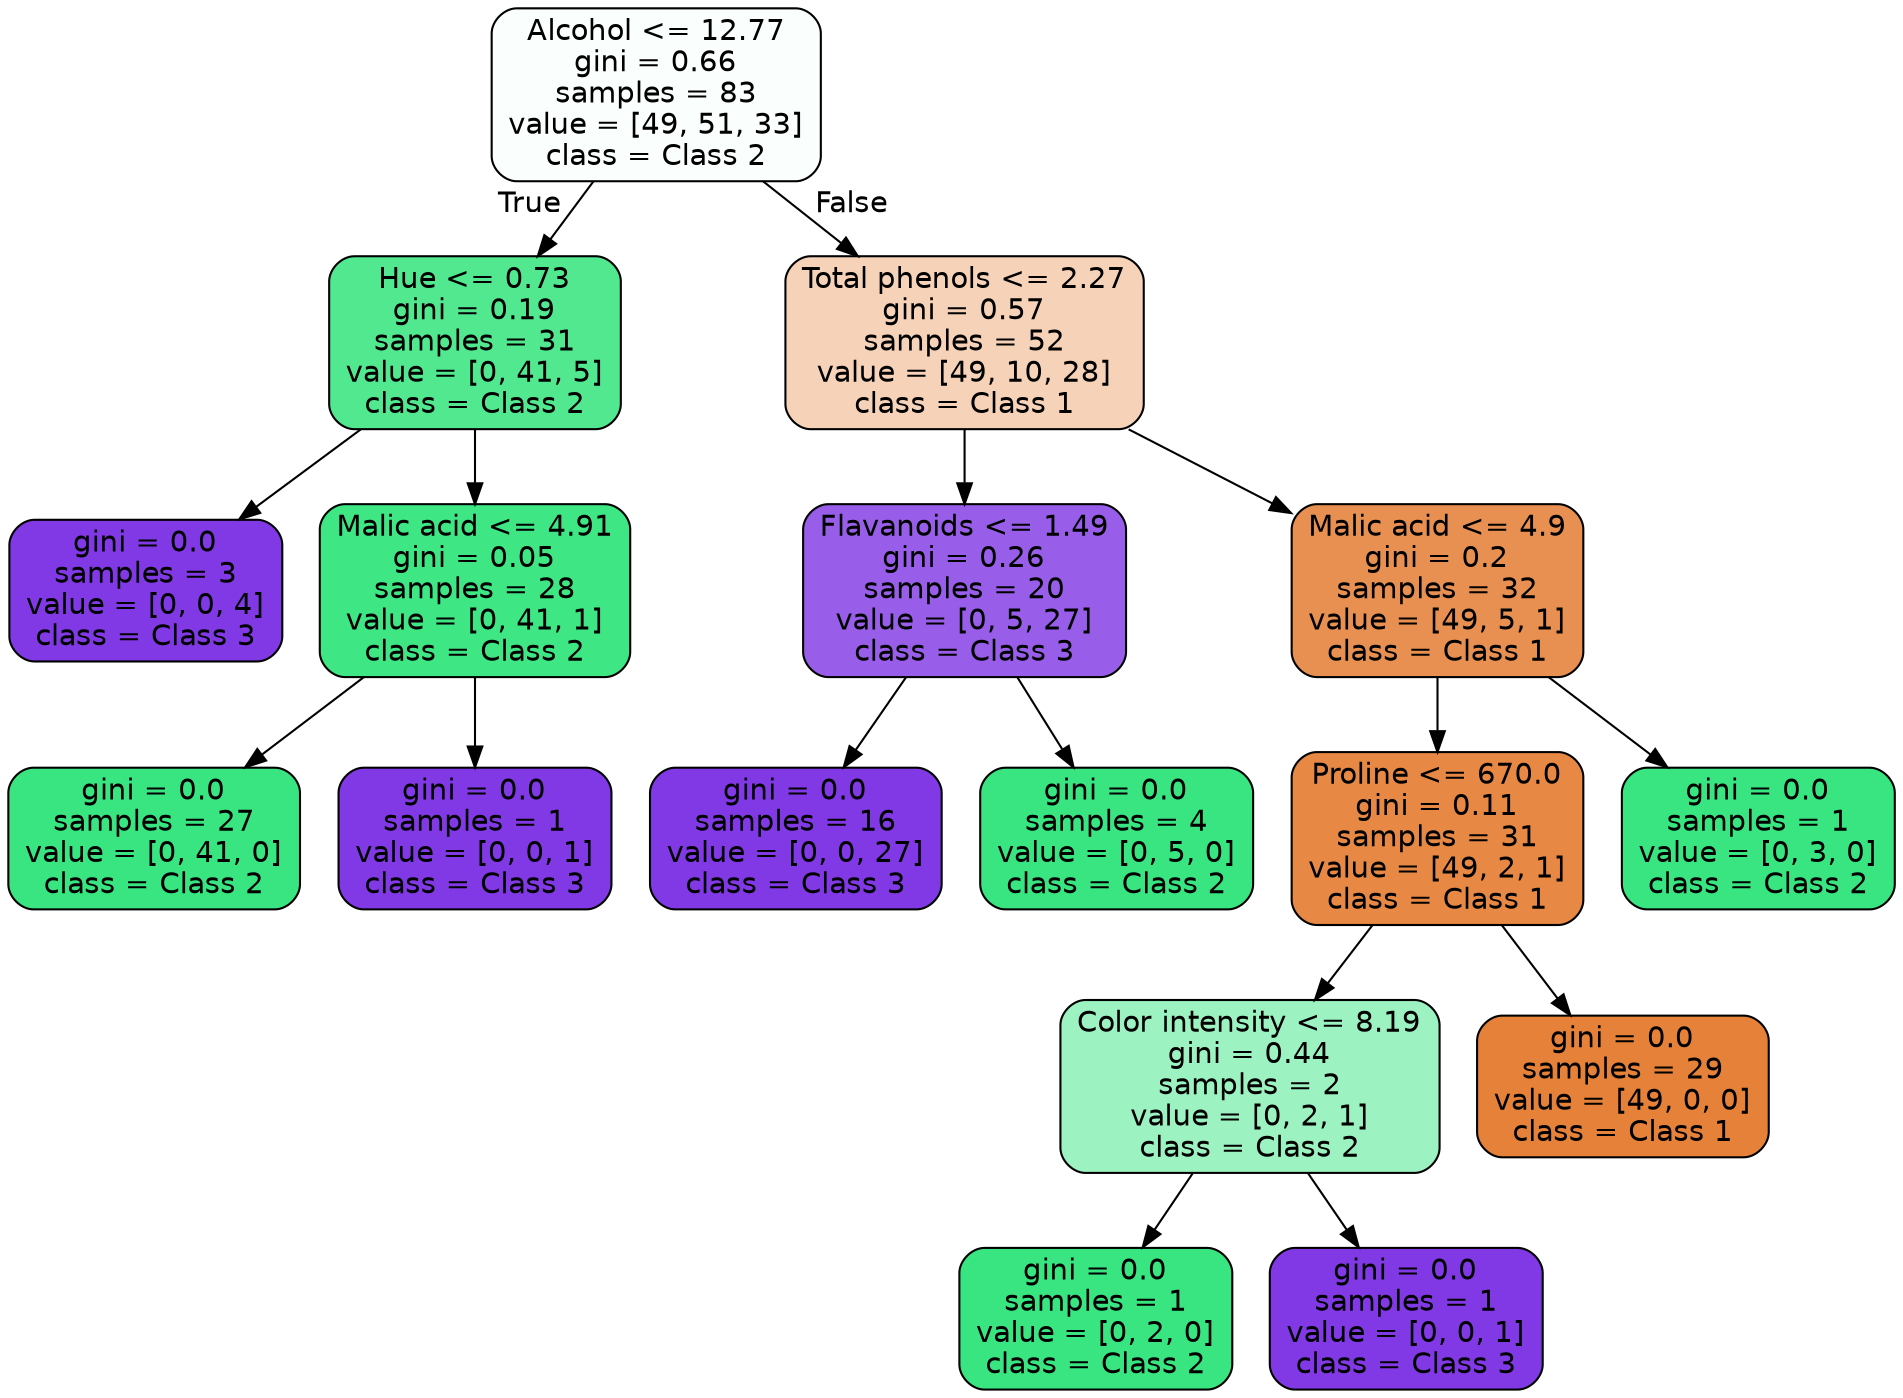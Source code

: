 digraph Tree {
node [shape=box, style="filled, rounded", color="black", fontname=helvetica] ;
edge [fontname=helvetica] ;
0 [label="Alcohol <= 12.77\ngini = 0.66\nsamples = 83\nvalue = [49, 51, 33]\nclass = Class 2", fillcolor="#fafefc"] ;
1 [label="Hue <= 0.73\ngini = 0.19\nsamples = 31\nvalue = [0, 41, 5]\nclass = Class 2", fillcolor="#51e890"] ;
0 -> 1 [labeldistance=2.5, labelangle=45, headlabel="True"] ;
2 [label="gini = 0.0\nsamples = 3\nvalue = [0, 0, 4]\nclass = Class 3", fillcolor="#8139e5"] ;
1 -> 2 ;
3 [label="Malic acid <= 4.91\ngini = 0.05\nsamples = 28\nvalue = [0, 41, 1]\nclass = Class 2", fillcolor="#3ee684"] ;
1 -> 3 ;
4 [label="gini = 0.0\nsamples = 27\nvalue = [0, 41, 0]\nclass = Class 2", fillcolor="#39e581"] ;
3 -> 4 ;
5 [label="gini = 0.0\nsamples = 1\nvalue = [0, 0, 1]\nclass = Class 3", fillcolor="#8139e5"] ;
3 -> 5 ;
6 [label="Total phenols <= 2.27\ngini = 0.57\nsamples = 52\nvalue = [49, 10, 28]\nclass = Class 1", fillcolor="#f6d2b9"] ;
0 -> 6 [labeldistance=2.5, labelangle=-45, headlabel="False"] ;
7 [label="Flavanoids <= 1.49\ngini = 0.26\nsamples = 20\nvalue = [0, 5, 27]\nclass = Class 3", fillcolor="#985eea"] ;
6 -> 7 ;
8 [label="gini = 0.0\nsamples = 16\nvalue = [0, 0, 27]\nclass = Class 3", fillcolor="#8139e5"] ;
7 -> 8 ;
9 [label="gini = 0.0\nsamples = 4\nvalue = [0, 5, 0]\nclass = Class 2", fillcolor="#39e581"] ;
7 -> 9 ;
10 [label="Malic acid <= 4.9\ngini = 0.2\nsamples = 32\nvalue = [49, 5, 1]\nclass = Class 1", fillcolor="#e89051"] ;
6 -> 10 ;
11 [label="Proline <= 670.0\ngini = 0.11\nsamples = 31\nvalue = [49, 2, 1]\nclass = Class 1", fillcolor="#e78945"] ;
10 -> 11 ;
12 [label="Color intensity <= 8.19\ngini = 0.44\nsamples = 2\nvalue = [0, 2, 1]\nclass = Class 2", fillcolor="#9cf2c0"] ;
11 -> 12 ;
13 [label="gini = 0.0\nsamples = 1\nvalue = [0, 2, 0]\nclass = Class 2", fillcolor="#39e581"] ;
12 -> 13 ;
14 [label="gini = 0.0\nsamples = 1\nvalue = [0, 0, 1]\nclass = Class 3", fillcolor="#8139e5"] ;
12 -> 14 ;
15 [label="gini = 0.0\nsamples = 29\nvalue = [49, 0, 0]\nclass = Class 1", fillcolor="#e58139"] ;
11 -> 15 ;
16 [label="gini = 0.0\nsamples = 1\nvalue = [0, 3, 0]\nclass = Class 2", fillcolor="#39e581"] ;
10 -> 16 ;
}